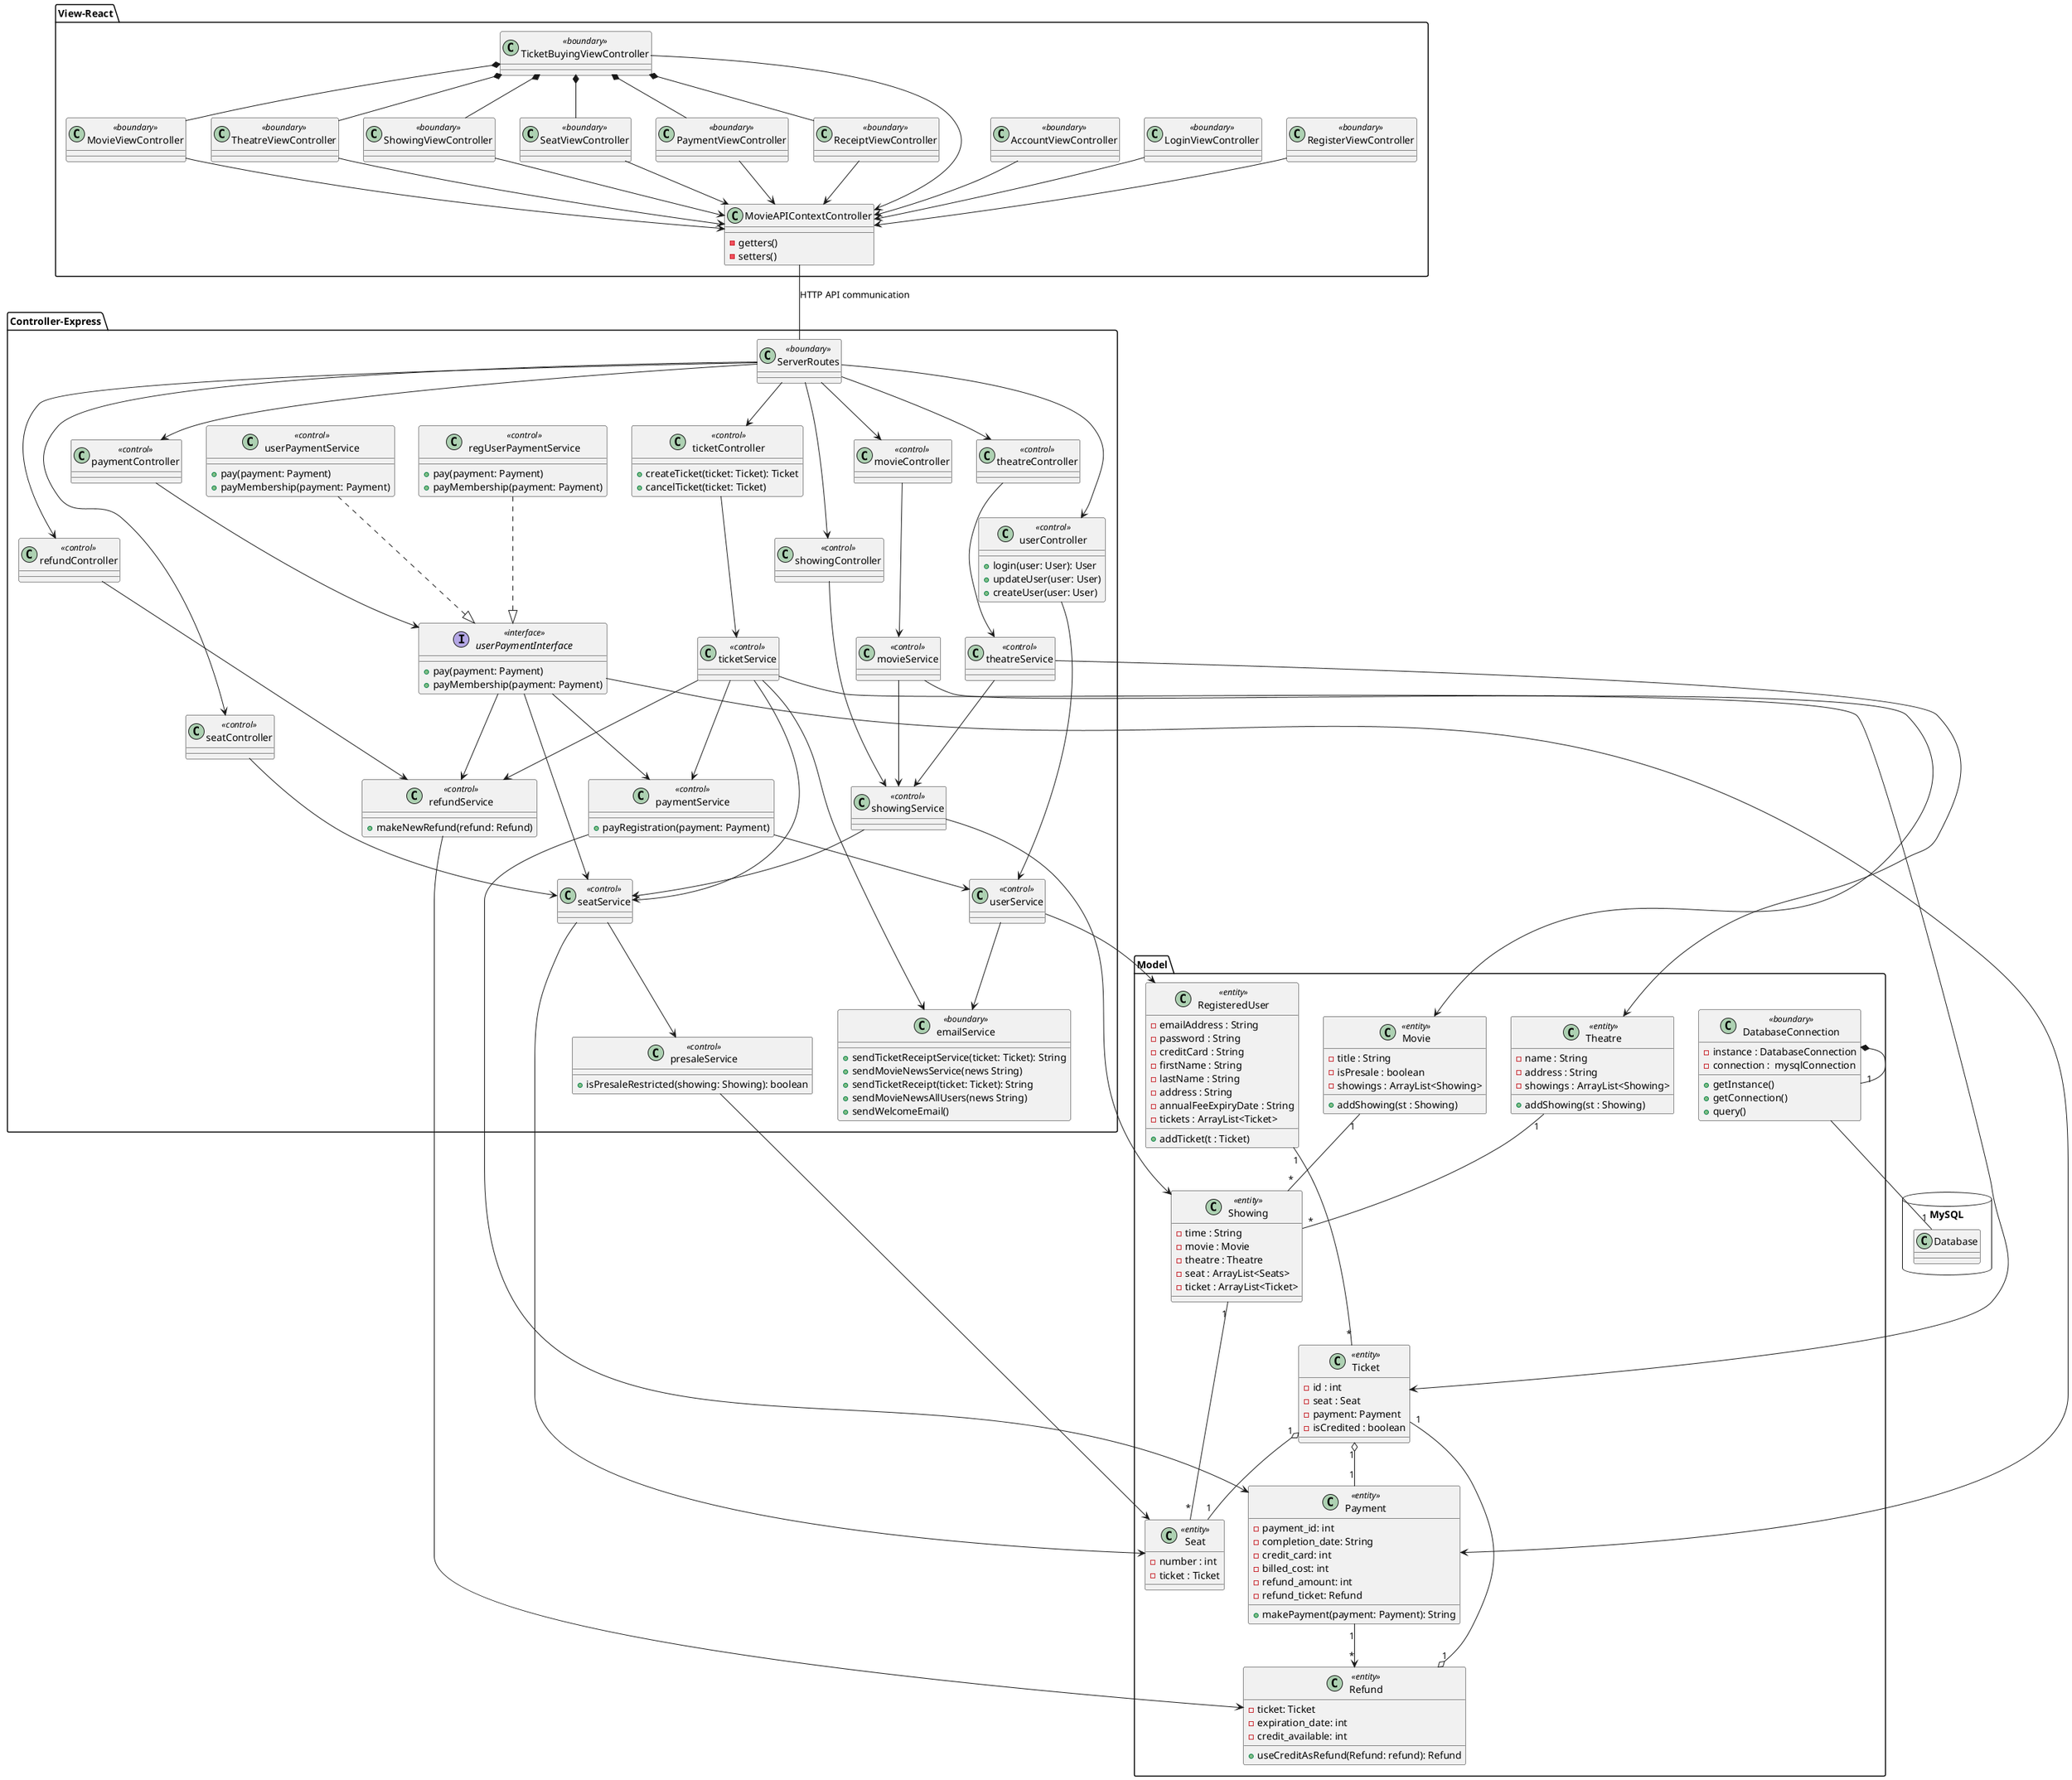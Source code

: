 @startuml relationships

package Model {
    class Movie <<entity>> {
        - title : String
        - isPresale : boolean
        - showings : ArrayList<Showing>
        + addShowing(st : Showing)
    }

    class Theatre <<entity>> {
        - name : String
        - address : String
        - showings : ArrayList<Showing>
        + addShowing(st : Showing)
    }

    class Showing <<entity>> {
        - time : String
        - movie : Movie
        - theatre : Theatre
        - seat : ArrayList<Seats>
        - ticket : ArrayList<Ticket>
    }

    class Seat <<entity>> {
        - number : int
        - ticket : Ticket
    }

    class Ticket <<entity>> {
        - id : int
        - seat : Seat
        - payment: Payment
        - isCredited : boolean
    }

    class RegisteredUser <<entity>> {
        - emailAddress : String
        - password : String
        - creditCard : String
        - firstName : String
        - lastName : String
        - address : String
        - annualFeeExpiryDate : String
        - tickets : ArrayList<Ticket>
        + addTicket(t : Ticket)
    }

    class Payment <<entity>> {
        - payment_id: int
        - completion_date: String
        - credit_card: int
        - billed_cost: int
        - refund_amount: int
        - refund_ticket: Refund
        + makePayment(payment: Payment): String
    }

    class Refund <<entity>> {
        - ticket: Ticket
        - expiration_date: int
        - credit_available: int
        + useCreditAsRefund(Refund: refund): Refund
    }

    class DatabaseConnection <<boundary>> {
        - instance : DatabaseConnection
        - connection :  mysqlConnection
        + getInstance()
        + getConnection()
        + query()
    }
}

package View-React {
    class RegisterViewController <<boundary>> {

    }
    class LoginViewController <<boundary>> {

    }
    class AccountViewController <<boundary>> {

    }
    class TicketBuyingViewController <<boundary>> {

    }
    class MovieViewController <<boundary>> {

    }
    class TheatreViewController <<boundary>> {

    }
    class ShowingViewController <<boundary>> {

    }
    class SeatViewController <<boundary>> {

    }
    class PaymentViewController <<boundary>> {

    }
    class ReceiptViewController <<boundary>> {

    }

    class MovieAPIContextController {
        ' add getters and setters
        - getters()
        - setters()
    }
}

package Controller-Express {
    class ServerRoutes <<boundary>> {}

    class emailService <<boundary>> {
        + sendTicketReceiptService(ticket: Ticket): String
        + sendMovieNewsService(news String)
        + sendTicketReceipt(ticket: Ticket): String
        + sendMovieNewsAllUsers(news String)
        + sendWelcomeEmail()
    }

    class userController <<control>> {
        + login(user: User): User
        + updateUser(user: User)
        + createUser(user: User)
    }
    class userService <<control>> {}

    class seatController <<control>> {}
    class seatService <<control>> {}

    class showingController <<control>> {}
    class showingService <<control>> {}

    class movieController <<control>> {}
    class movieService <<control>> {}

    class theatreController <<control>> {}
    class theatreService <<control>> {}

    class presaleService <<control>> {
        + isPresaleRestricted(showing: Showing): boolean
    }

    class refundController <<control>> {}
    class refundService <<control>> {
        + makeNewRefund(refund: Refund)
    }

    class paymentController <<control>> {}
    class paymentService <<control>> {
        + payRegistration(payment: Payment)
    }

    interface userPaymentInterface <<interface>> {
        + pay(payment: Payment)
        + payMembership(payment: Payment)
    }
    class userPaymentService <<control>> {
        + pay(payment: Payment)
        + payMembership(payment: Payment)
    }
    class regUserPaymentService <<control>> {
        + pay(payment: Payment)
        + payMembership(payment: Payment)
    }

    class ticketController <<control>> {
        + createTicket(ticket: Ticket): Ticket
        + cancelTicket(ticket: Ticket)
    }
    class ticketService <<control>> {}

}

' start Relationships between server routes
ServerRoutes -->  movieController
ServerRoutes --> userController
ServerRoutes --> seatController
ServerRoutes --> showingController
ServerRoutes --> theatreController
ServerRoutes --> ticketController
ServerRoutes --> paymentController
ServerRoutes --> refundController
' end Relationships between server routes

' start Relationships betweens client views
TicketBuyingViewController *-- MovieViewController
TicketBuyingViewController *-- TheatreViewController
TicketBuyingViewController *-- ShowingViewController
TicketBuyingViewController *-- SeatViewController
TicketBuyingViewController *-- PaymentViewController
TicketBuyingViewController *-- ReceiptViewController

RegisterViewController --> MovieAPIContextController
LoginViewController --> MovieAPIContextController
AccountViewController --> MovieAPIContextController
TicketBuyingViewController --> MovieAPIContextController
MovieViewController --> MovieAPIContextController
TheatreViewController --> MovieAPIContextController
ShowingViewController --> MovieAPIContextController
SeatViewController --> MovieAPIContextController
PaymentViewController --> MovieAPIContextController
ReceiptViewController --> MovieAPIContextController
' end Relationships betweens client views

' start Relationships betweens controllers/services/models
userController --> userService
userService --> RegisteredUser
userService --> emailService

movieController --> movieService
movieService --> Movie
movieService --> showingService

theatreController --> theatreService
theatreService --> Theatre
theatreService --> showingService

seatController --> seatService
seatService --> Seat
seatService --> presaleService
presaleService --> Seat

showingController --> showingService
showingService --> Showing
showingService --> seatService

refundController --> refundService
refundService --> Refund

ticketController --> ticketService
ticketService --> Ticket
ticketService --> seatService
ticketService --> paymentService
ticketService --> refundService
ticketService --> emailService

paymentController --> userPaymentInterface
userPaymentInterface --> Payment
userPaymentInterface --> refundService
userPaymentInterface --> paymentService
userPaymentInterface --> seatService
userPaymentService ..|> userPaymentInterface
regUserPaymentService ..|> userPaymentInterface
paymentService --> Payment
paymentService --> userService

' --end Relationships betweens controllers/services/models

' -- start Model relastionships
Movie "1" -- "*" Showing
Theatre "1" -- "*" Showing
Showing "1" --- "*" Seat
Ticket "1" o-- "1" Seat
Ticket "1" o-- "1" Payment
Refund "1" o-- "1" Ticket
RegisteredUser "1" --- "*" Ticket
Payment "1" --> "*" Refund

' -- end Model relastionships

package MySQL <<Database>> {
  class Database
}

DatabaseConnection *-- "1" DatabaseConnection
DatabaseConnection -- "1" Database

MovieAPIContextController -- ServerRoutes : HTTP API communication

@enduml